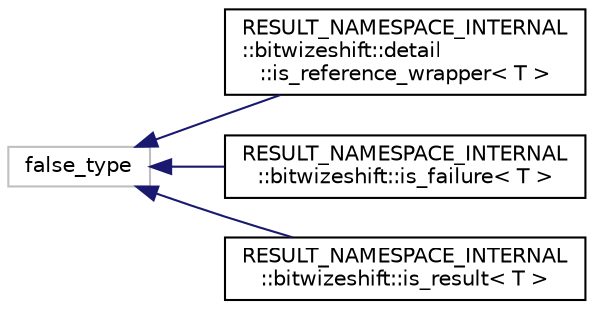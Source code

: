 digraph "Graphical Class Hierarchy"
{
 // LATEX_PDF_SIZE
  edge [fontname="Helvetica",fontsize="10",labelfontname="Helvetica",labelfontsize="10"];
  node [fontname="Helvetica",fontsize="10",shape=record];
  rankdir="LR";
  Node162 [label="false_type",height=0.2,width=0.4,color="grey75", fillcolor="white", style="filled",tooltip=" "];
  Node162 -> Node0 [dir="back",color="midnightblue",fontsize="10",style="solid",fontname="Helvetica"];
  Node0 [label="RESULT_NAMESPACE_INTERNAL\l::bitwizeshift::detail\l::is_reference_wrapper\< T \>",height=0.2,width=0.4,color="black", fillcolor="white", style="filled",URL="$d7/d3f/structRESULT__NAMESPACE__INTERNAL_1_1bitwizeshift_1_1detail_1_1is__reference__wrapper.html",tooltip=" "];
  Node162 -> Node164 [dir="back",color="midnightblue",fontsize="10",style="solid",fontname="Helvetica"];
  Node164 [label="RESULT_NAMESPACE_INTERNAL\l::bitwizeshift::is_failure\< T \>",height=0.2,width=0.4,color="black", fillcolor="white", style="filled",URL="$d4/d35/structRESULT__NAMESPACE__INTERNAL_1_1bitwizeshift_1_1is__failure.html",tooltip=" "];
  Node162 -> Node165 [dir="back",color="midnightblue",fontsize="10",style="solid",fontname="Helvetica"];
  Node165 [label="RESULT_NAMESPACE_INTERNAL\l::bitwizeshift::is_result\< T \>",height=0.2,width=0.4,color="black", fillcolor="white", style="filled",URL="$dd/d65/structRESULT__NAMESPACE__INTERNAL_1_1bitwizeshift_1_1is__result.html",tooltip=" "];
}
